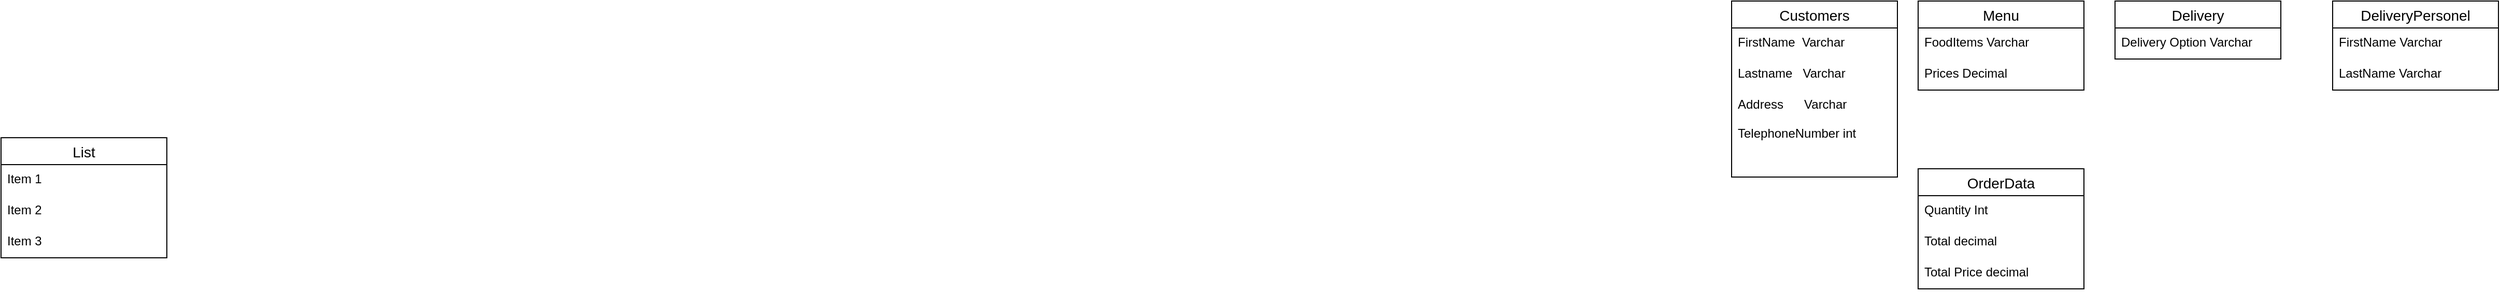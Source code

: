 <mxfile version="14.4.3" type="device"><diagram id="_7DnnPnviCfJFktvLep-" name="Page-1"><mxGraphModel dx="4324" dy="632" grid="1" gridSize="10" guides="1" tooltips="1" connect="1" arrows="1" fold="1" page="1" pageScale="1" pageWidth="3300" pageHeight="4681" math="0" shadow="0"><root><mxCell id="0"/><mxCell id="1" parent="0"/><mxCell id="Wwn8PaDw-fYOPaiCmZBf-21" value="Customers" style="swimlane;fontStyle=0;childLayout=stackLayout;horizontal=1;startSize=26;horizontalStack=0;resizeParent=1;resizeParentMax=0;resizeLast=0;collapsible=1;marginBottom=0;align=center;fontSize=14;" vertex="1" parent="1"><mxGeometry x="160" y="158" width="160" height="170" as="geometry"/></mxCell><mxCell id="Wwn8PaDw-fYOPaiCmZBf-22" value="FirstName  Varchar" style="text;strokeColor=none;fillColor=none;spacingLeft=4;spacingRight=4;overflow=hidden;rotatable=0;points=[[0,0.5],[1,0.5]];portConstraint=eastwest;fontSize=12;" vertex="1" parent="Wwn8PaDw-fYOPaiCmZBf-21"><mxGeometry y="26" width="160" height="30" as="geometry"/></mxCell><mxCell id="Wwn8PaDw-fYOPaiCmZBf-23" value="Lastname   Varchar" style="text;strokeColor=none;fillColor=none;spacingLeft=4;spacingRight=4;overflow=hidden;rotatable=0;points=[[0,0.5],[1,0.5]];portConstraint=eastwest;fontSize=12;" vertex="1" parent="Wwn8PaDw-fYOPaiCmZBf-21"><mxGeometry y="56" width="160" height="30" as="geometry"/></mxCell><mxCell id="Wwn8PaDw-fYOPaiCmZBf-24" value="Address      Varchar&#10;&#10;TelephoneNumber int&#10;" style="text;strokeColor=none;fillColor=none;spacingLeft=4;spacingRight=4;overflow=hidden;rotatable=0;points=[[0,0.5],[1,0.5]];portConstraint=eastwest;fontSize=12;" vertex="1" parent="Wwn8PaDw-fYOPaiCmZBf-21"><mxGeometry y="86" width="160" height="84" as="geometry"/></mxCell><mxCell id="Wwn8PaDw-fYOPaiCmZBf-27" value="Menu" style="swimlane;fontStyle=0;childLayout=stackLayout;horizontal=1;startSize=26;horizontalStack=0;resizeParent=1;resizeParentMax=0;resizeLast=0;collapsible=1;marginBottom=0;align=center;fontSize=14;" vertex="1" parent="1"><mxGeometry x="340" y="158" width="160" height="86" as="geometry"/></mxCell><mxCell id="Wwn8PaDw-fYOPaiCmZBf-28" value="FoodItems Varchar" style="text;strokeColor=none;fillColor=none;spacingLeft=4;spacingRight=4;overflow=hidden;rotatable=0;points=[[0,0.5],[1,0.5]];portConstraint=eastwest;fontSize=12;" vertex="1" parent="Wwn8PaDw-fYOPaiCmZBf-27"><mxGeometry y="26" width="160" height="30" as="geometry"/></mxCell><mxCell id="Wwn8PaDw-fYOPaiCmZBf-29" value="Prices Decimal" style="text;strokeColor=none;fillColor=none;spacingLeft=4;spacingRight=4;overflow=hidden;rotatable=0;points=[[0,0.5],[1,0.5]];portConstraint=eastwest;fontSize=12;" vertex="1" parent="Wwn8PaDw-fYOPaiCmZBf-27"><mxGeometry y="56" width="160" height="30" as="geometry"/></mxCell><mxCell id="Wwn8PaDw-fYOPaiCmZBf-44" value="List" style="swimlane;fontStyle=0;childLayout=stackLayout;horizontal=1;startSize=26;horizontalStack=0;resizeParent=1;resizeParentMax=0;resizeLast=0;collapsible=1;marginBottom=0;align=center;fontSize=14;" vertex="1" parent="1"><mxGeometry x="-1510" y="290" width="160" height="116" as="geometry"/></mxCell><mxCell id="Wwn8PaDw-fYOPaiCmZBf-45" value="Item 1" style="text;strokeColor=none;fillColor=none;spacingLeft=4;spacingRight=4;overflow=hidden;rotatable=0;points=[[0,0.5],[1,0.5]];portConstraint=eastwest;fontSize=12;" vertex="1" parent="Wwn8PaDw-fYOPaiCmZBf-44"><mxGeometry y="26" width="160" height="30" as="geometry"/></mxCell><mxCell id="Wwn8PaDw-fYOPaiCmZBf-46" value="Item 2" style="text;strokeColor=none;fillColor=none;spacingLeft=4;spacingRight=4;overflow=hidden;rotatable=0;points=[[0,0.5],[1,0.5]];portConstraint=eastwest;fontSize=12;" vertex="1" parent="Wwn8PaDw-fYOPaiCmZBf-44"><mxGeometry y="56" width="160" height="30" as="geometry"/></mxCell><mxCell id="Wwn8PaDw-fYOPaiCmZBf-47" value="Item 3" style="text;strokeColor=none;fillColor=none;spacingLeft=4;spacingRight=4;overflow=hidden;rotatable=0;points=[[0,0.5],[1,0.5]];portConstraint=eastwest;fontSize=12;" vertex="1" parent="Wwn8PaDw-fYOPaiCmZBf-44"><mxGeometry y="86" width="160" height="30" as="geometry"/></mxCell><mxCell id="Wwn8PaDw-fYOPaiCmZBf-48" value="Delivery" style="swimlane;fontStyle=0;childLayout=stackLayout;horizontal=1;startSize=26;horizontalStack=0;resizeParent=1;resizeParentMax=0;resizeLast=0;collapsible=1;marginBottom=0;align=center;fontSize=14;" vertex="1" parent="1"><mxGeometry x="530" y="158" width="160" height="56" as="geometry"/></mxCell><mxCell id="Wwn8PaDw-fYOPaiCmZBf-49" value="Delivery Option Varchar" style="text;strokeColor=none;fillColor=none;spacingLeft=4;spacingRight=4;overflow=hidden;rotatable=0;points=[[0,0.5],[1,0.5]];portConstraint=eastwest;fontSize=12;" vertex="1" parent="Wwn8PaDw-fYOPaiCmZBf-48"><mxGeometry y="26" width="160" height="30" as="geometry"/></mxCell><mxCell id="Wwn8PaDw-fYOPaiCmZBf-52" value="DeliveryPersonel" style="swimlane;fontStyle=0;childLayout=stackLayout;horizontal=1;startSize=26;horizontalStack=0;resizeParent=1;resizeParentMax=0;resizeLast=0;collapsible=1;marginBottom=0;align=center;fontSize=14;" vertex="1" parent="1"><mxGeometry x="740" y="158" width="160" height="86" as="geometry"/></mxCell><mxCell id="Wwn8PaDw-fYOPaiCmZBf-53" value="FirstName Varchar" style="text;strokeColor=none;fillColor=none;spacingLeft=4;spacingRight=4;overflow=hidden;rotatable=0;points=[[0,0.5],[1,0.5]];portConstraint=eastwest;fontSize=12;" vertex="1" parent="Wwn8PaDw-fYOPaiCmZBf-52"><mxGeometry y="26" width="160" height="30" as="geometry"/></mxCell><mxCell id="Wwn8PaDw-fYOPaiCmZBf-54" value="LastName Varchar" style="text;strokeColor=none;fillColor=none;spacingLeft=4;spacingRight=4;overflow=hidden;rotatable=0;points=[[0,0.5],[1,0.5]];portConstraint=eastwest;fontSize=12;" vertex="1" parent="Wwn8PaDw-fYOPaiCmZBf-52"><mxGeometry y="56" width="160" height="30" as="geometry"/></mxCell><mxCell id="Wwn8PaDw-fYOPaiCmZBf-60" value="OrderData" style="swimlane;fontStyle=0;childLayout=stackLayout;horizontal=1;startSize=26;horizontalStack=0;resizeParent=1;resizeParentMax=0;resizeLast=0;collapsible=1;marginBottom=0;align=center;fontSize=14;" vertex="1" parent="1"><mxGeometry x="340" y="320" width="160" height="116" as="geometry"/></mxCell><mxCell id="Wwn8PaDw-fYOPaiCmZBf-61" value="Quantity Int" style="text;strokeColor=none;fillColor=none;spacingLeft=4;spacingRight=4;overflow=hidden;rotatable=0;points=[[0,0.5],[1,0.5]];portConstraint=eastwest;fontSize=12;" vertex="1" parent="Wwn8PaDw-fYOPaiCmZBf-60"><mxGeometry y="26" width="160" height="30" as="geometry"/></mxCell><mxCell id="Wwn8PaDw-fYOPaiCmZBf-62" value="Total decimal" style="text;strokeColor=none;fillColor=none;spacingLeft=4;spacingRight=4;overflow=hidden;rotatable=0;points=[[0,0.5],[1,0.5]];portConstraint=eastwest;fontSize=12;" vertex="1" parent="Wwn8PaDw-fYOPaiCmZBf-60"><mxGeometry y="56" width="160" height="30" as="geometry"/></mxCell><mxCell id="Wwn8PaDw-fYOPaiCmZBf-63" value="Total Price decimal" style="text;strokeColor=none;fillColor=none;spacingLeft=4;spacingRight=4;overflow=hidden;rotatable=0;points=[[0,0.5],[1,0.5]];portConstraint=eastwest;fontSize=12;" vertex="1" parent="Wwn8PaDw-fYOPaiCmZBf-60"><mxGeometry y="86" width="160" height="30" as="geometry"/></mxCell></root></mxGraphModel></diagram></mxfile>
